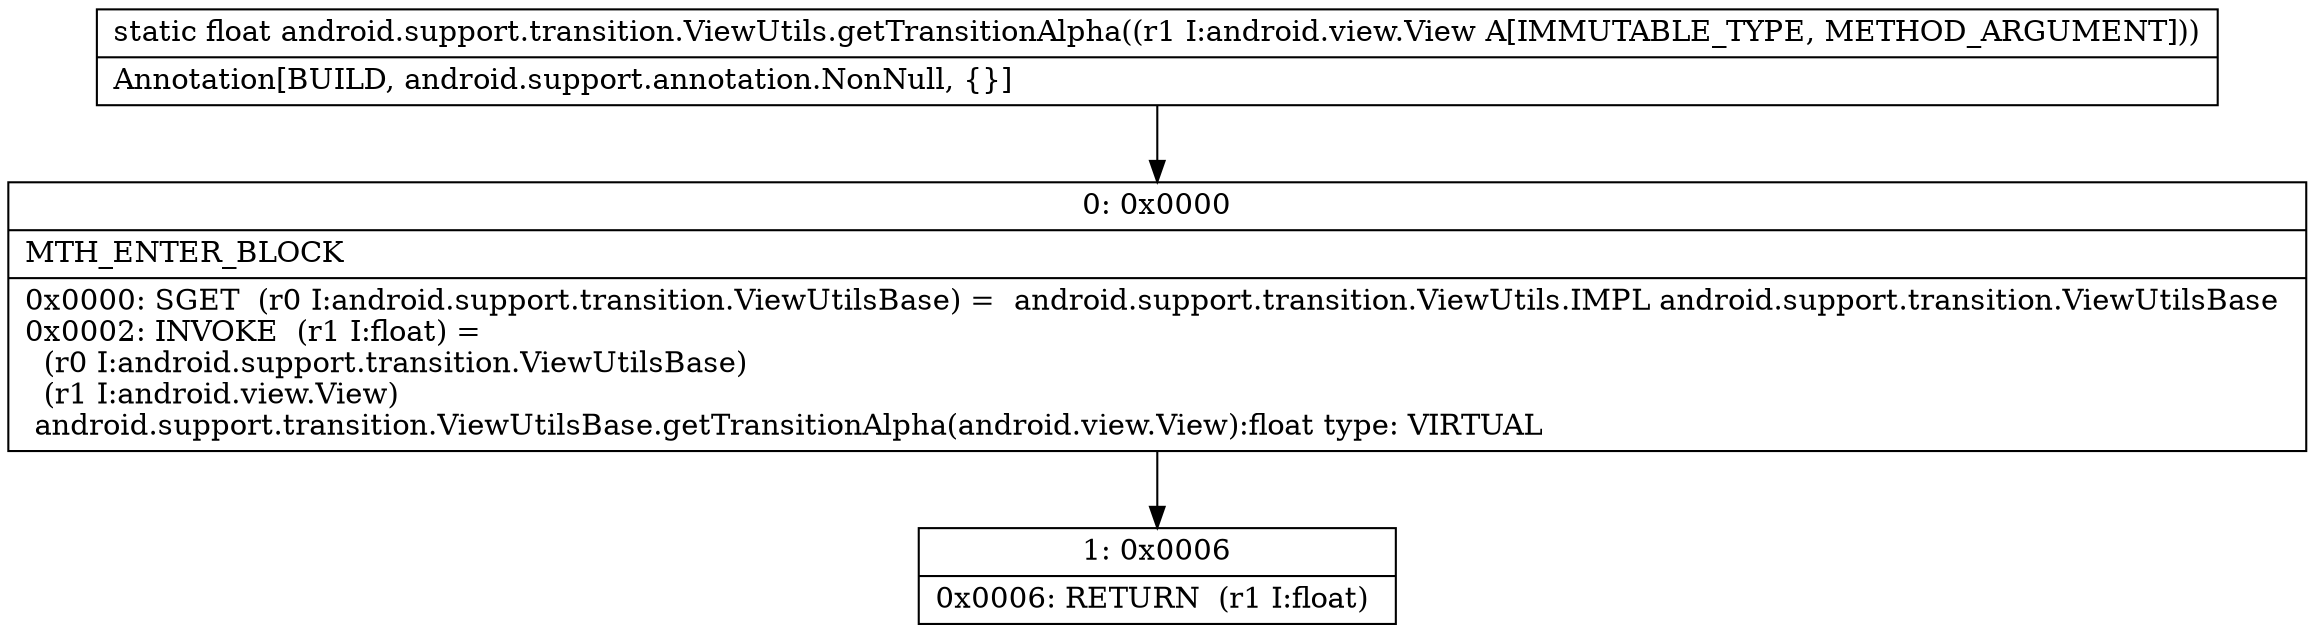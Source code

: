digraph "CFG forandroid.support.transition.ViewUtils.getTransitionAlpha(Landroid\/view\/View;)F" {
Node_0 [shape=record,label="{0\:\ 0x0000|MTH_ENTER_BLOCK\l|0x0000: SGET  (r0 I:android.support.transition.ViewUtilsBase) =  android.support.transition.ViewUtils.IMPL android.support.transition.ViewUtilsBase \l0x0002: INVOKE  (r1 I:float) = \l  (r0 I:android.support.transition.ViewUtilsBase)\l  (r1 I:android.view.View)\l android.support.transition.ViewUtilsBase.getTransitionAlpha(android.view.View):float type: VIRTUAL \l}"];
Node_1 [shape=record,label="{1\:\ 0x0006|0x0006: RETURN  (r1 I:float) \l}"];
MethodNode[shape=record,label="{static float android.support.transition.ViewUtils.getTransitionAlpha((r1 I:android.view.View A[IMMUTABLE_TYPE, METHOD_ARGUMENT]))  | Annotation[BUILD, android.support.annotation.NonNull, \{\}]\l}"];
MethodNode -> Node_0;
Node_0 -> Node_1;
}

